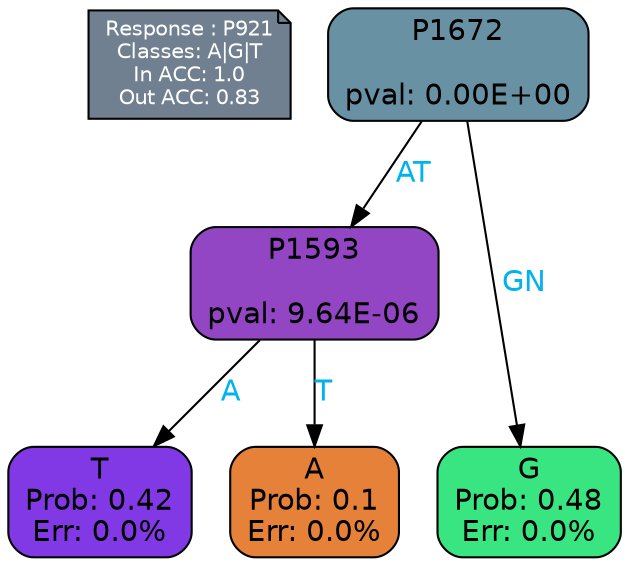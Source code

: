 digraph Tree {
node [shape=box, style="filled, rounded", color="black", fontname=helvetica] ;
graph [ranksep=equally, splines=polylines, bgcolor=transparent, dpi=600] ;
edge [fontname=helvetica] ;
LEGEND [label="Response : P921
Classes: A|G|T
In ACC: 1.0
Out ACC: 0.83
",shape=note,align=left,style=filled,fillcolor="slategray",fontcolor="white",fontsize=10];1 [label="P1672

pval: 0.00E+00", fillcolor="#6892a4"] ;
2 [label="P1593

pval: 9.64E-06", fillcolor="#9346c4"] ;
3 [label="T
Prob: 0.42
Err: 0.0%", fillcolor="#8139e5"] ;
4 [label="A
Prob: 0.1
Err: 0.0%", fillcolor="#e58139"] ;
5 [label="G
Prob: 0.48
Err: 0.0%", fillcolor="#39e581"] ;
1 -> 2 [label="AT",fontcolor=deepskyblue2] ;
1 -> 5 [label="GN",fontcolor=deepskyblue2] ;
2 -> 3 [label="A",fontcolor=deepskyblue2] ;
2 -> 4 [label="T",fontcolor=deepskyblue2] ;
{rank = same; 3;4;5;}{rank = same; LEGEND;1;}}